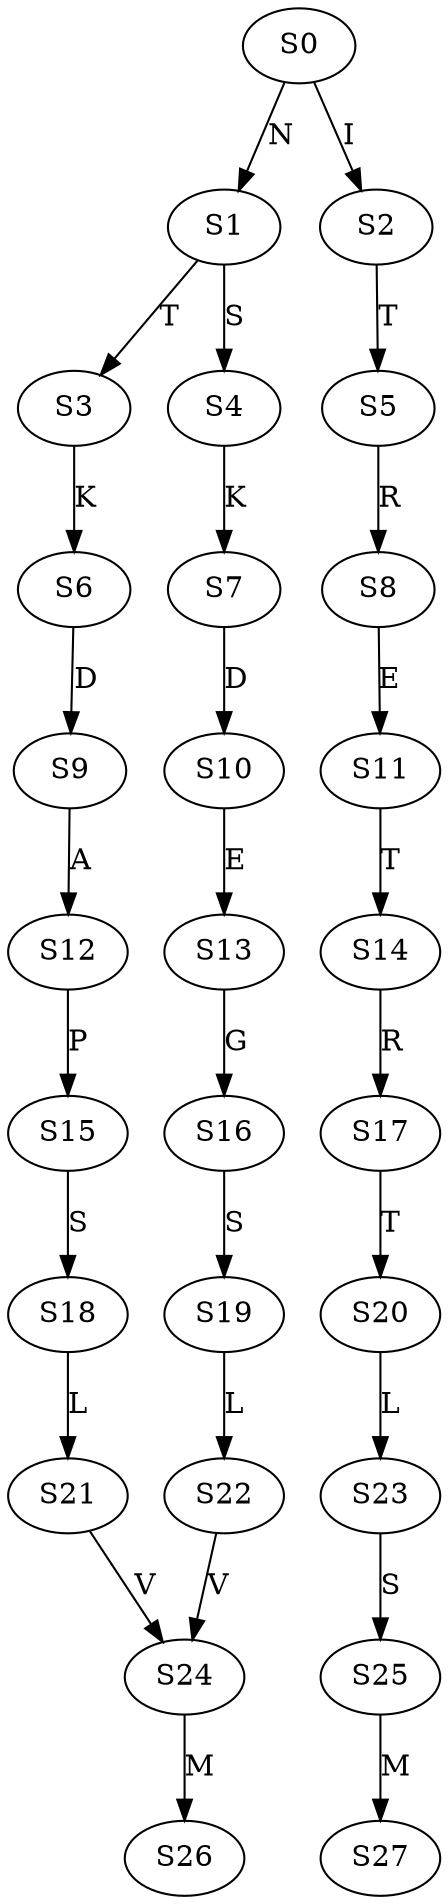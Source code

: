 strict digraph  {
	S0 -> S1 [ label = N ];
	S0 -> S2 [ label = I ];
	S1 -> S3 [ label = T ];
	S1 -> S4 [ label = S ];
	S2 -> S5 [ label = T ];
	S3 -> S6 [ label = K ];
	S4 -> S7 [ label = K ];
	S5 -> S8 [ label = R ];
	S6 -> S9 [ label = D ];
	S7 -> S10 [ label = D ];
	S8 -> S11 [ label = E ];
	S9 -> S12 [ label = A ];
	S10 -> S13 [ label = E ];
	S11 -> S14 [ label = T ];
	S12 -> S15 [ label = P ];
	S13 -> S16 [ label = G ];
	S14 -> S17 [ label = R ];
	S15 -> S18 [ label = S ];
	S16 -> S19 [ label = S ];
	S17 -> S20 [ label = T ];
	S18 -> S21 [ label = L ];
	S19 -> S22 [ label = L ];
	S20 -> S23 [ label = L ];
	S21 -> S24 [ label = V ];
	S22 -> S24 [ label = V ];
	S23 -> S25 [ label = S ];
	S24 -> S26 [ label = M ];
	S25 -> S27 [ label = M ];
}
